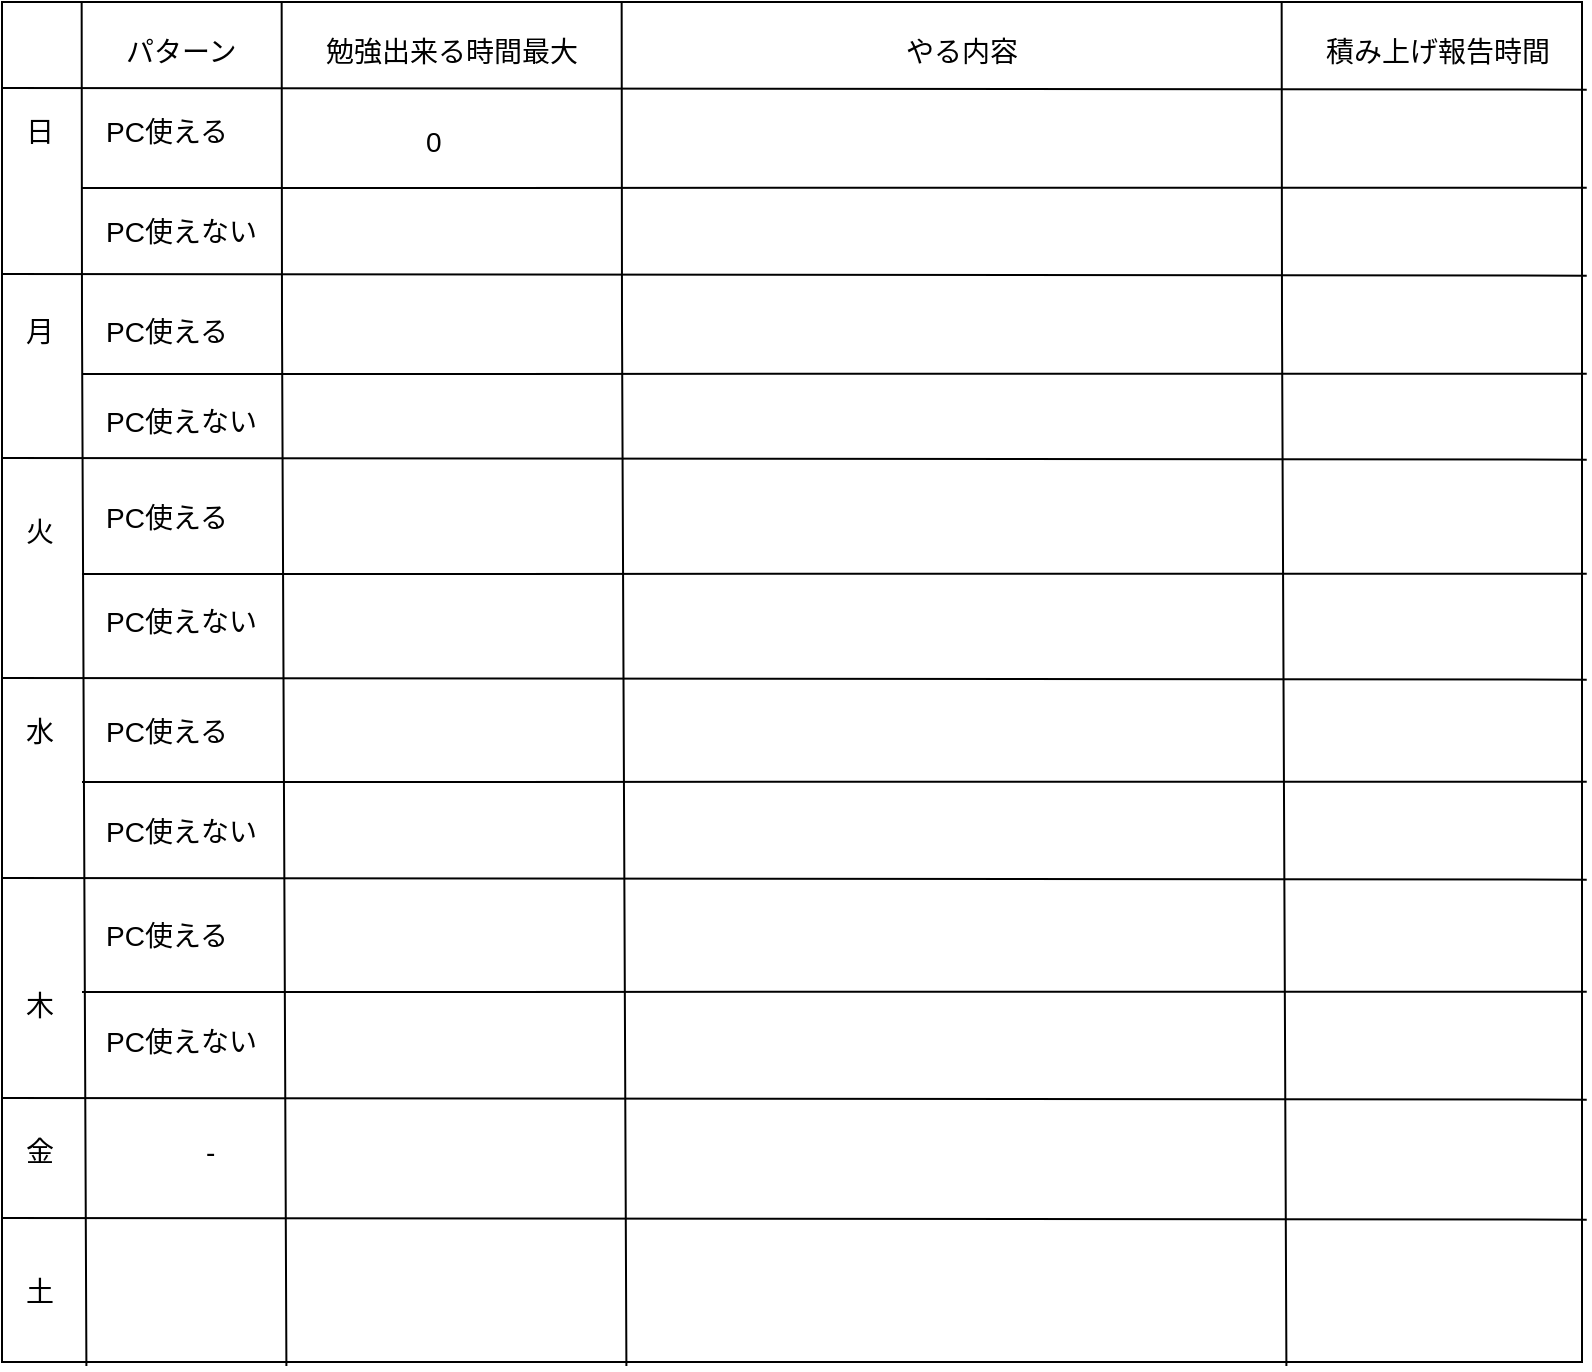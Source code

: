 <mxfile version="16.4.5" type="github">
  <diagram id="sPEsnOo3S4FkvqUI1rY6" name="Page-1">
    <mxGraphModel dx="868" dy="450" grid="1" gridSize="10" guides="1" tooltips="1" connect="1" arrows="1" fold="1" page="1" pageScale="1" pageWidth="850" pageHeight="1100" math="0" shadow="0">
      <root>
        <mxCell id="0" />
        <mxCell id="1" parent="0" />
        <mxCell id="ghJ-c5clW2DO1FqXFr9V-23" value="" style="rounded=0;whiteSpace=wrap;html=1;fontSize=14;" vertex="1" parent="1">
          <mxGeometry x="30" y="30" width="790" height="680" as="geometry" />
        </mxCell>
        <mxCell id="ghJ-c5clW2DO1FqXFr9V-1" value="月" style="text;html=1;strokeColor=none;fillColor=none;align=left;verticalAlign=middle;whiteSpace=wrap;rounded=0;fontSize=14;" vertex="1" parent="1">
          <mxGeometry x="40" y="180" width="90" height="30" as="geometry" />
        </mxCell>
        <mxCell id="ghJ-c5clW2DO1FqXFr9V-2" value="PC使える" style="text;html=1;strokeColor=none;fillColor=none;align=left;verticalAlign=middle;whiteSpace=wrap;rounded=0;fontSize=14;" vertex="1" parent="1">
          <mxGeometry x="80" y="180" width="190" height="30" as="geometry" />
        </mxCell>
        <mxCell id="ghJ-c5clW2DO1FqXFr9V-3" value="PC使えない" style="text;html=1;strokeColor=none;fillColor=none;align=left;verticalAlign=middle;whiteSpace=wrap;rounded=0;fontSize=14;" vertex="1" parent="1">
          <mxGeometry x="80" y="225" width="190" height="30" as="geometry" />
        </mxCell>
        <mxCell id="ghJ-c5clW2DO1FqXFr9V-4" value="日" style="text;html=1;strokeColor=none;fillColor=none;align=left;verticalAlign=middle;whiteSpace=wrap;rounded=0;fontSize=14;" vertex="1" parent="1">
          <mxGeometry x="40" y="80" width="90" height="30" as="geometry" />
        </mxCell>
        <mxCell id="ghJ-c5clW2DO1FqXFr9V-5" value="PC使える" style="text;html=1;strokeColor=none;fillColor=none;align=left;verticalAlign=middle;whiteSpace=wrap;rounded=0;fontSize=14;" vertex="1" parent="1">
          <mxGeometry x="80" y="80" width="190" height="30" as="geometry" />
        </mxCell>
        <mxCell id="ghJ-c5clW2DO1FqXFr9V-6" value="PC使えない" style="text;html=1;strokeColor=none;fillColor=none;align=left;verticalAlign=middle;whiteSpace=wrap;rounded=0;fontSize=14;" vertex="1" parent="1">
          <mxGeometry x="80" y="130" width="190" height="30" as="geometry" />
        </mxCell>
        <mxCell id="ghJ-c5clW2DO1FqXFr9V-7" value="水" style="text;html=1;strokeColor=none;fillColor=none;align=left;verticalAlign=middle;whiteSpace=wrap;rounded=0;fontSize=14;" vertex="1" parent="1">
          <mxGeometry x="40" y="380" width="90" height="30" as="geometry" />
        </mxCell>
        <mxCell id="ghJ-c5clW2DO1FqXFr9V-10" value="火" style="text;html=1;strokeColor=none;fillColor=none;align=left;verticalAlign=middle;whiteSpace=wrap;rounded=0;fontSize=14;" vertex="1" parent="1">
          <mxGeometry x="40" y="280" width="90" height="30" as="geometry" />
        </mxCell>
        <mxCell id="ghJ-c5clW2DO1FqXFr9V-13" value="木" style="text;html=1;strokeColor=none;fillColor=none;align=left;verticalAlign=middle;whiteSpace=wrap;rounded=0;fontSize=14;" vertex="1" parent="1">
          <mxGeometry x="40" y="517" width="90" height="30" as="geometry" />
        </mxCell>
        <mxCell id="ghJ-c5clW2DO1FqXFr9V-16" value="金" style="text;html=1;strokeColor=none;fillColor=none;align=left;verticalAlign=middle;whiteSpace=wrap;rounded=0;fontSize=14;" vertex="1" parent="1">
          <mxGeometry x="40" y="590" width="90" height="30" as="geometry" />
        </mxCell>
        <mxCell id="ghJ-c5clW2DO1FqXFr9V-17" value="-" style="text;html=1;strokeColor=none;fillColor=none;align=left;verticalAlign=middle;whiteSpace=wrap;rounded=0;fontSize=14;" vertex="1" parent="1">
          <mxGeometry x="130" y="590" width="40" height="30" as="geometry" />
        </mxCell>
        <mxCell id="ghJ-c5clW2DO1FqXFr9V-19" value="土" style="text;html=1;strokeColor=none;fillColor=none;align=left;verticalAlign=middle;whiteSpace=wrap;rounded=0;fontSize=14;" vertex="1" parent="1">
          <mxGeometry x="40" y="660" width="90" height="30" as="geometry" />
        </mxCell>
        <mxCell id="ghJ-c5clW2DO1FqXFr9V-22" value="勉強出来る時間最大" style="text;html=1;strokeColor=none;fillColor=none;align=left;verticalAlign=middle;whiteSpace=wrap;rounded=0;fontSize=14;" vertex="1" parent="1">
          <mxGeometry x="190" y="40" width="170" height="30" as="geometry" />
        </mxCell>
        <mxCell id="ghJ-c5clW2DO1FqXFr9V-24" value="積み上げ報告時間" style="text;html=1;strokeColor=none;fillColor=none;align=left;verticalAlign=middle;whiteSpace=wrap;rounded=0;fontSize=14;" vertex="1" parent="1">
          <mxGeometry x="690" y="40" width="130" height="30" as="geometry" />
        </mxCell>
        <mxCell id="ghJ-c5clW2DO1FqXFr9V-27" value="" style="endArrow=none;html=1;rounded=0;fontSize=14;entryX=0.077;entryY=0;entryDx=0;entryDy=0;entryPerimeter=0;exitX=0.08;exitY=1.003;exitDx=0;exitDy=0;exitPerimeter=0;" edge="1" parent="1">
          <mxGeometry width="50" height="50" relative="1" as="geometry">
            <mxPoint x="72.2" y="712.04" as="sourcePoint" />
            <mxPoint x="69.83" y="30" as="targetPoint" />
            <Array as="points">
              <mxPoint x="70" y="190" />
            </Array>
          </mxGeometry>
        </mxCell>
        <mxCell id="ghJ-c5clW2DO1FqXFr9V-28" value="" style="endArrow=none;html=1;rounded=0;fontSize=14;entryX=1.003;entryY=0.913;entryDx=0;entryDy=0;entryPerimeter=0;" edge="1" parent="1">
          <mxGeometry width="50" height="50" relative="1" as="geometry">
            <mxPoint x="30" y="638" as="sourcePoint" />
            <mxPoint x="822.37" y="638.84" as="targetPoint" />
          </mxGeometry>
        </mxCell>
        <mxCell id="ghJ-c5clW2DO1FqXFr9V-29" value="" style="endArrow=none;html=1;rounded=0;fontSize=14;entryX=1.003;entryY=0.913;entryDx=0;entryDy=0;entryPerimeter=0;" edge="1" parent="1">
          <mxGeometry width="50" height="50" relative="1" as="geometry">
            <mxPoint x="30" y="578" as="sourcePoint" />
            <mxPoint x="822.37" y="578.84" as="targetPoint" />
          </mxGeometry>
        </mxCell>
        <mxCell id="ghJ-c5clW2DO1FqXFr9V-30" value="" style="endArrow=none;html=1;rounded=0;fontSize=14;entryX=1.003;entryY=0.913;entryDx=0;entryDy=0;entryPerimeter=0;" edge="1" parent="1">
          <mxGeometry width="50" height="50" relative="1" as="geometry">
            <mxPoint x="30" y="468" as="sourcePoint" />
            <mxPoint x="822.37" y="468.84" as="targetPoint" />
          </mxGeometry>
        </mxCell>
        <mxCell id="ghJ-c5clW2DO1FqXFr9V-31" value="" style="endArrow=none;html=1;rounded=0;fontSize=14;entryX=1.003;entryY=0.913;entryDx=0;entryDy=0;entryPerimeter=0;" edge="1" parent="1">
          <mxGeometry width="50" height="50" relative="1" as="geometry">
            <mxPoint x="70" y="525" as="sourcePoint" />
            <mxPoint x="822.37" y="524.84" as="targetPoint" />
          </mxGeometry>
        </mxCell>
        <mxCell id="ghJ-c5clW2DO1FqXFr9V-32" value="" style="endArrow=none;html=1;rounded=0;fontSize=14;entryX=0.077;entryY=0;entryDx=0;entryDy=0;entryPerimeter=0;exitX=0.08;exitY=1.003;exitDx=0;exitDy=0;exitPerimeter=0;" edge="1" parent="1">
          <mxGeometry width="50" height="50" relative="1" as="geometry">
            <mxPoint x="172.2" y="712.04" as="sourcePoint" />
            <mxPoint x="169.83" y="30" as="targetPoint" />
            <Array as="points">
              <mxPoint x="170" y="190" />
            </Array>
          </mxGeometry>
        </mxCell>
        <mxCell id="ghJ-c5clW2DO1FqXFr9V-33" value="" style="endArrow=none;html=1;rounded=0;fontSize=14;entryX=1.003;entryY=0.913;entryDx=0;entryDy=0;entryPerimeter=0;" edge="1" parent="1">
          <mxGeometry width="50" height="50" relative="1" as="geometry">
            <mxPoint x="30" y="368" as="sourcePoint" />
            <mxPoint x="822.37" y="368.84" as="targetPoint" />
          </mxGeometry>
        </mxCell>
        <mxCell id="ghJ-c5clW2DO1FqXFr9V-34" value="" style="endArrow=none;html=1;rounded=0;fontSize=14;entryX=1.003;entryY=0.913;entryDx=0;entryDy=0;entryPerimeter=0;" edge="1" parent="1">
          <mxGeometry width="50" height="50" relative="1" as="geometry">
            <mxPoint x="70" y="420" as="sourcePoint" />
            <mxPoint x="822.37" y="419.84" as="targetPoint" />
          </mxGeometry>
        </mxCell>
        <mxCell id="ghJ-c5clW2DO1FqXFr9V-35" value="" style="endArrow=none;html=1;rounded=0;fontSize=14;entryX=1.003;entryY=0.913;entryDx=0;entryDy=0;entryPerimeter=0;" edge="1" parent="1">
          <mxGeometry width="50" height="50" relative="1" as="geometry">
            <mxPoint x="30" y="258" as="sourcePoint" />
            <mxPoint x="822.37" y="258.84" as="targetPoint" />
          </mxGeometry>
        </mxCell>
        <mxCell id="ghJ-c5clW2DO1FqXFr9V-36" value="" style="endArrow=none;html=1;rounded=0;fontSize=14;entryX=1.003;entryY=0.913;entryDx=0;entryDy=0;entryPerimeter=0;" edge="1" parent="1">
          <mxGeometry width="50" height="50" relative="1" as="geometry">
            <mxPoint x="70" y="316" as="sourcePoint" />
            <mxPoint x="822.37" y="315.84" as="targetPoint" />
          </mxGeometry>
        </mxCell>
        <mxCell id="ghJ-c5clW2DO1FqXFr9V-37" value="" style="endArrow=none;html=1;rounded=0;fontSize=14;entryX=1.003;entryY=0.913;entryDx=0;entryDy=0;entryPerimeter=0;" edge="1" parent="1">
          <mxGeometry width="50" height="50" relative="1" as="geometry">
            <mxPoint x="30" y="166" as="sourcePoint" />
            <mxPoint x="822.37" y="166.84" as="targetPoint" />
          </mxGeometry>
        </mxCell>
        <mxCell id="ghJ-c5clW2DO1FqXFr9V-38" value="" style="endArrow=none;html=1;rounded=0;fontSize=14;entryX=1.003;entryY=0.913;entryDx=0;entryDy=0;entryPerimeter=0;" edge="1" parent="1">
          <mxGeometry width="50" height="50" relative="1" as="geometry">
            <mxPoint x="70" y="216" as="sourcePoint" />
            <mxPoint x="822.37" y="215.84" as="targetPoint" />
          </mxGeometry>
        </mxCell>
        <mxCell id="ghJ-c5clW2DO1FqXFr9V-39" value="" style="endArrow=none;html=1;rounded=0;fontSize=14;entryX=1.003;entryY=0.913;entryDx=0;entryDy=0;entryPerimeter=0;" edge="1" parent="1">
          <mxGeometry width="50" height="50" relative="1" as="geometry">
            <mxPoint x="30" y="73" as="sourcePoint" />
            <mxPoint x="822.37" y="73.84" as="targetPoint" />
          </mxGeometry>
        </mxCell>
        <mxCell id="ghJ-c5clW2DO1FqXFr9V-40" value="" style="endArrow=none;html=1;rounded=0;fontSize=14;entryX=1.003;entryY=0.913;entryDx=0;entryDy=0;entryPerimeter=0;" edge="1" parent="1">
          <mxGeometry width="50" height="50" relative="1" as="geometry">
            <mxPoint x="70" y="123" as="sourcePoint" />
            <mxPoint x="822.37" y="122.84" as="targetPoint" />
          </mxGeometry>
        </mxCell>
        <mxCell id="ghJ-c5clW2DO1FqXFr9V-41" value="パターン" style="text;html=1;strokeColor=none;fillColor=none;align=left;verticalAlign=middle;whiteSpace=wrap;rounded=0;fontSize=14;" vertex="1" parent="1">
          <mxGeometry x="90" y="40" width="170" height="30" as="geometry" />
        </mxCell>
        <mxCell id="ghJ-c5clW2DO1FqXFr9V-42" value="やる内容" style="text;html=1;strokeColor=none;fillColor=none;align=left;verticalAlign=middle;whiteSpace=wrap;rounded=0;fontSize=14;" vertex="1" parent="1">
          <mxGeometry x="480" y="40" width="70" height="30" as="geometry" />
        </mxCell>
        <mxCell id="ghJ-c5clW2DO1FqXFr9V-43" value="PC使える" style="text;html=1;strokeColor=none;fillColor=none;align=left;verticalAlign=middle;whiteSpace=wrap;rounded=0;fontSize=14;" vertex="1" parent="1">
          <mxGeometry x="80" y="273" width="190" height="30" as="geometry" />
        </mxCell>
        <mxCell id="ghJ-c5clW2DO1FqXFr9V-44" value="PC使えない" style="text;html=1;strokeColor=none;fillColor=none;align=left;verticalAlign=middle;whiteSpace=wrap;rounded=0;fontSize=14;" vertex="1" parent="1">
          <mxGeometry x="80" y="325" width="190" height="30" as="geometry" />
        </mxCell>
        <mxCell id="ghJ-c5clW2DO1FqXFr9V-45" value="PC使える" style="text;html=1;strokeColor=none;fillColor=none;align=left;verticalAlign=middle;whiteSpace=wrap;rounded=0;fontSize=14;" vertex="1" parent="1">
          <mxGeometry x="80" y="380" width="190" height="30" as="geometry" />
        </mxCell>
        <mxCell id="ghJ-c5clW2DO1FqXFr9V-46" value="PC使えない" style="text;html=1;strokeColor=none;fillColor=none;align=left;verticalAlign=middle;whiteSpace=wrap;rounded=0;fontSize=14;" vertex="1" parent="1">
          <mxGeometry x="80" y="430" width="190" height="30" as="geometry" />
        </mxCell>
        <mxCell id="ghJ-c5clW2DO1FqXFr9V-47" value="PC使える" style="text;html=1;strokeColor=none;fillColor=none;align=left;verticalAlign=middle;whiteSpace=wrap;rounded=0;fontSize=14;" vertex="1" parent="1">
          <mxGeometry x="80" y="482" width="190" height="30" as="geometry" />
        </mxCell>
        <mxCell id="ghJ-c5clW2DO1FqXFr9V-48" value="PC使えない" style="text;html=1;strokeColor=none;fillColor=none;align=left;verticalAlign=middle;whiteSpace=wrap;rounded=0;fontSize=14;" vertex="1" parent="1">
          <mxGeometry x="80" y="535" width="190" height="30" as="geometry" />
        </mxCell>
        <mxCell id="ghJ-c5clW2DO1FqXFr9V-49" value="0" style="text;html=1;strokeColor=none;fillColor=none;align=left;verticalAlign=middle;whiteSpace=wrap;rounded=0;fontSize=14;" vertex="1" parent="1">
          <mxGeometry x="240" y="85" width="20" height="30" as="geometry" />
        </mxCell>
        <mxCell id="ghJ-c5clW2DO1FqXFr9V-50" value="" style="endArrow=none;html=1;rounded=0;fontSize=14;entryX=0.077;entryY=0;entryDx=0;entryDy=0;entryPerimeter=0;exitX=0.08;exitY=1.003;exitDx=0;exitDy=0;exitPerimeter=0;" edge="1" parent="1">
          <mxGeometry width="50" height="50" relative="1" as="geometry">
            <mxPoint x="342.2" y="712.04" as="sourcePoint" />
            <mxPoint x="339.83" y="30" as="targetPoint" />
            <Array as="points">
              <mxPoint x="340" y="190" />
            </Array>
          </mxGeometry>
        </mxCell>
        <mxCell id="ghJ-c5clW2DO1FqXFr9V-51" value="" style="endArrow=none;html=1;rounded=0;fontSize=14;entryX=0.077;entryY=0;entryDx=0;entryDy=0;entryPerimeter=0;exitX=0.08;exitY=1.003;exitDx=0;exitDy=0;exitPerimeter=0;" edge="1" parent="1">
          <mxGeometry width="50" height="50" relative="1" as="geometry">
            <mxPoint x="672.2" y="712.04" as="sourcePoint" />
            <mxPoint x="669.83" y="30" as="targetPoint" />
            <Array as="points">
              <mxPoint x="670" y="190" />
            </Array>
          </mxGeometry>
        </mxCell>
      </root>
    </mxGraphModel>
  </diagram>
</mxfile>
